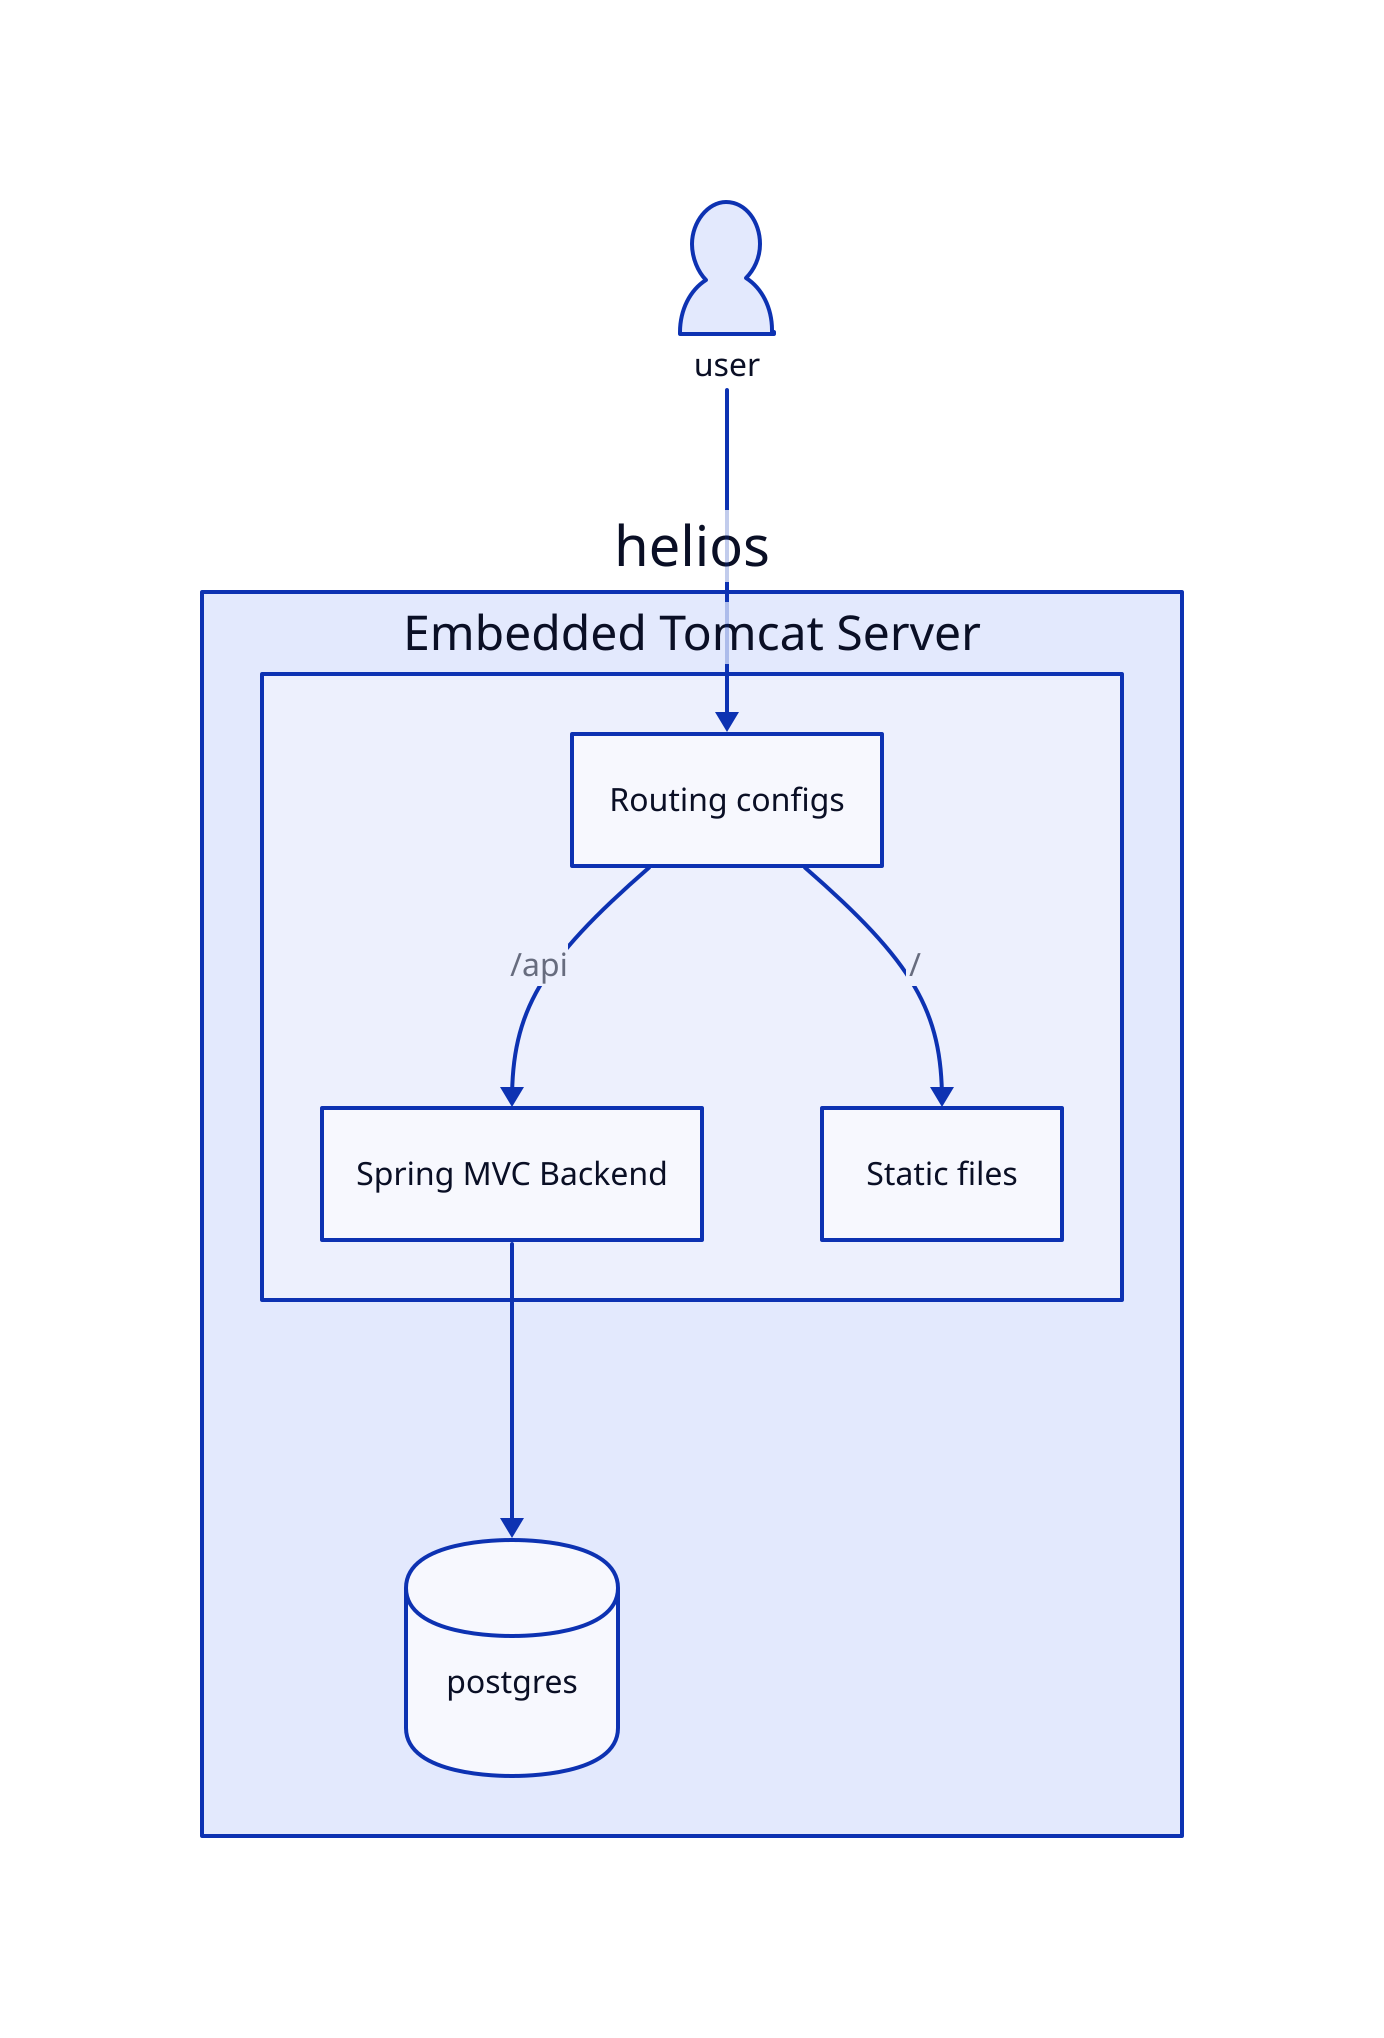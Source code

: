 helios

helios.tomcat: {
  label: Embedded Tomcat Server
}

helios.tomcat.gateway: {
  label: Routing configs
}

helios.tomcat.backend: {
  label: Spring MVC Backend
}

helios.tomcat.frontend: {
  label: "Static files"
}

helios.tomcat.gateway -> helios.tomcat.backend: {
  label: "/api"
}
helios.tomcat.gateway -> helios.tomcat.frontend: {
  label: "/"
}

user: {
  shape: person
}

user -> helios.tomcat.gateway

helios.tomcat.backend -> helios.postgres

helios.postgres: {
  shape: cylinder
}
